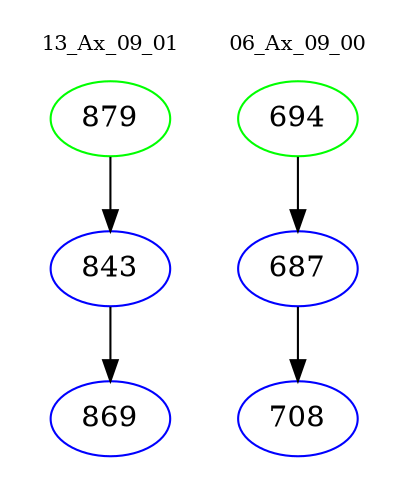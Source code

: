 digraph{
subgraph cluster_0 {
color = white
label = "13_Ax_09_01";
fontsize=10;
T0_879 [label="879", color="green"]
T0_879 -> T0_843 [color="black"]
T0_843 [label="843", color="blue"]
T0_843 -> T0_869 [color="black"]
T0_869 [label="869", color="blue"]
}
subgraph cluster_1 {
color = white
label = "06_Ax_09_00";
fontsize=10;
T1_694 [label="694", color="green"]
T1_694 -> T1_687 [color="black"]
T1_687 [label="687", color="blue"]
T1_687 -> T1_708 [color="black"]
T1_708 [label="708", color="blue"]
}
}
